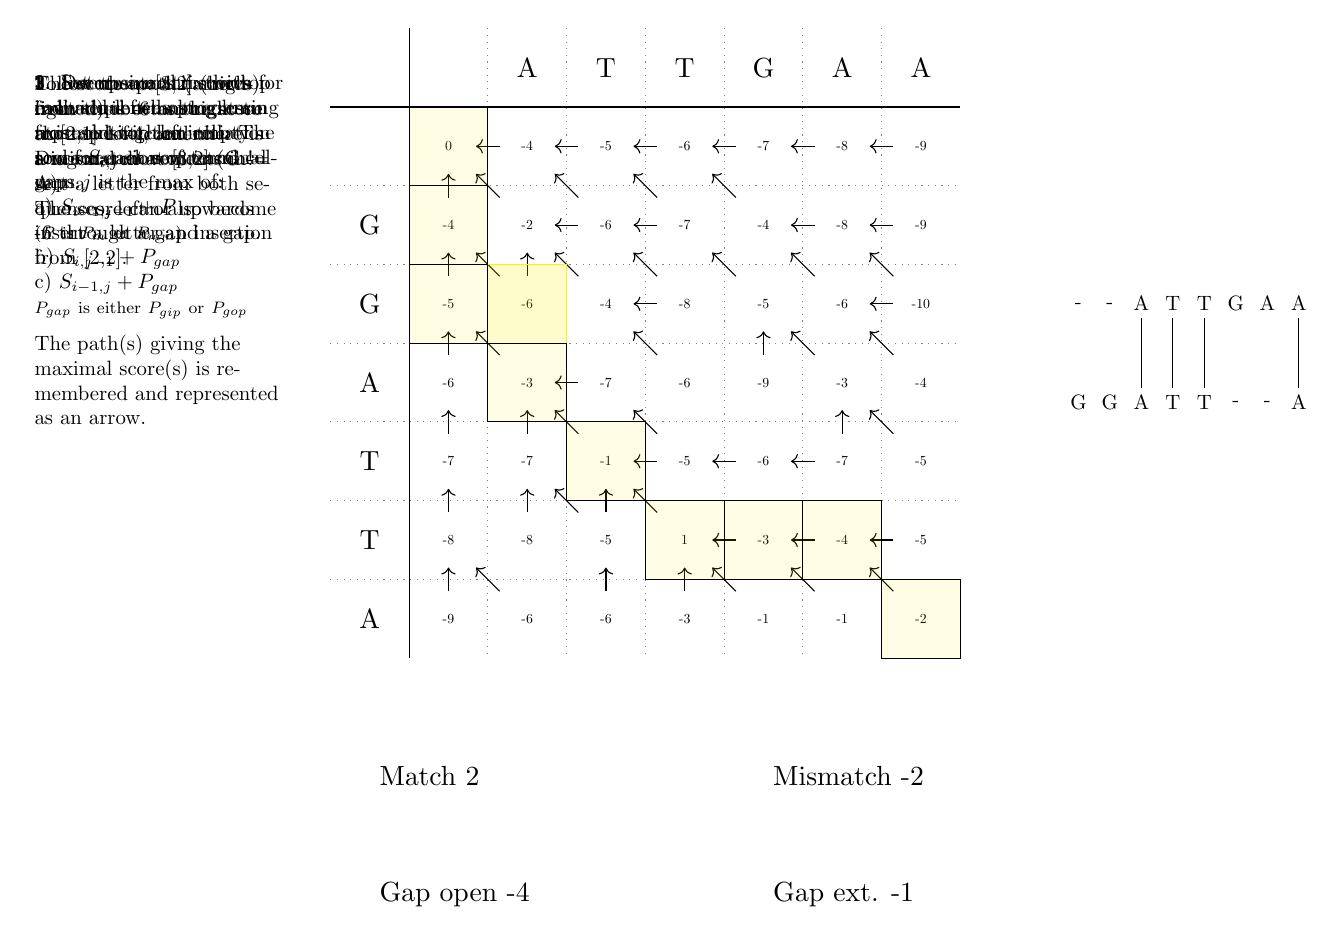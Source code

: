 \node [right] at (1,-1) {Match 2};
\node [right] at (6,-1) {Mismatch -2};
\node [right] at (1,-2.5) {Gap open -4};
\node [right] at (6,-2.5) {Gap ext. -1};

\draw [-] (0.5,7.5) -- (8.5,7.5);
\draw [-] (1.5,8.5) -- (1.5,0.5);
\draw [-, dotted, opacity=0.5] (0.5,6.5) -- (8.5,6.5);
\draw [-, dotted, opacity=0.5] (2.5,8.5) -- (2.5,0.5);
	\node at (3,8) {A};
	\draw [-, dotted, opacity=0.5] (3.5,8.5) -- (3.5,0.5);
	\node at (4,8) {T};
	\draw [-, dotted, opacity=0.5] (4.5,8.5) -- (4.5,0.5);
	\node at (5,8) {T};
	\draw [-, dotted, opacity=0.5] (5.5,8.5) -- (5.5,0.5);
	\node at (6,8) {G};
	\draw [-, dotted, opacity=0.5] (6.5,8.5) -- (6.5,0.5);
	\node at (7,8) {A};
	\draw [-, dotted, opacity=0.5] (7.5,8.5) -- (7.5,0.5);
	\node at (8,8) {A};
	\node at (1,6) {G};
	\draw [-, dotted, opacity=0.5] (0.5,5.5) -- (8.5,5.5);
	\node at (1,5) {G};
	\draw [-, dotted, opacity=0.5] (0.5,4.5) -- (8.5,4.5);
	\node at (1,4) {A};
	\draw [-, dotted, opacity=0.5] (0.5,3.5) -- (8.5,3.5);
	\node at (1,3) {T};
	\draw [-, dotted, opacity=0.5] (0.5,2.5) -- (8.5,2.5);
	\node at (1,2) {T};
	\draw [-, dotted, opacity=0.5] (0.5,1.5) -- (8.5,1.5);
	\node at (1,1) {A};



	\node [below left, align=left, scale=0.75, text width=12em] 
	at (0,8) {1. Set up a matrix with each sequence 
	along an axis and with an empty row for each sequence.};



	\node[scale=0.5] at (2,7) {0};
	\node[scale=0.5] at (3,7) {-4};
	\draw [->] (2.65, 6+1) -- (2.35, 6+1);
	\node[scale=0.5] at(4,7) {-5};
	\draw [->] (3.65,6+1) -- (3.35,6+1);
	\node[scale=0.5] at(5,7) {-6};
	\draw [->] (4.65,6+1) -- (4.35,6+1);
	\node[scale=0.5] at(6,7) {-7};
	\draw [->] (5.65,6+1) -- (5.35,6+1);
	\node[scale=0.5] at(7,7) {-8};
	\draw [->] (6.65,6+1) -- (6.35,6+1);
	\node[scale=0.5] at(8,7) {-9};
	\draw [->] (7.65,6+1) -- (7.35,6+1);
	\node[scale=0.5] at (2,6) {-4};
	\draw [->] (2,6 + 0.35) -- (2, 6 + 0.65);
	\node[scale=0.5] at(2,5) {-5};
	\draw [->] (2,6-1 + 0.35) -- (2, 6-1 + 0.65);
	\node[scale=0.5] at(2,4) {-6};
	\draw [->] (2,6-2 + 0.35) -- (2, 6-2 + 0.65);
	\node[scale=0.5] at(2,3) {-7};
	\draw [->] (2,6-3 + 0.35) -- (2, 6-3 + 0.65);
	\node[scale=0.5] at(2,2) {-8};
	\draw [->] (2,6-4 + 0.35) -- (2, 6-4 + 0.65);
	\node[scale=0.5] at(2,1) {-9};
	\draw [->] (2,6-5 + 0.35) -- (2, 6-5 + 0.65);



	\node [below left, align=left, scale=0.75, text width=12em] 
	at (0,8) {2. Insert scores in the top row and left-most column representing
	the initiation and extension of terminal gaps.};



	\node [scale=0.5] at (3,6) {-2};
	\draw [->] (2.65,6.35) -- (2.35,6.65);
	\node [scale=0.5] at (4,6) {-6};
	\draw [->] (3.65,6.35) -- (3.35,6.65);
	\draw [->] (3.65,6) -- (3.35,6);
	\node [scale=0.5] at (5,6) {-7};
	\draw [->] (4.65,6.35) -- (4.35,6.65);
	\draw [->] (4.65,6) -- (4.35,6);
	\node [scale=0.5] at (6,6) {-4};
	\draw [->] (5.65,6.35) -- (5.35,6.65);
	\node [scale=0.5] at (7,6) {-8};
	\draw [->] (6.65,6) -- (6.35,6);
	\node [scale=0.5] at (8,6) {-9};
	\draw [->] (7.65,6) -- (7.35,6);



	\node [below left, align=left, scale=0.75, text width=12em] 
	at (0,8) {3. Determine the scores for individual cells progressing from
	the top left cell. The score $S_{i,j}$ at row $i$ and column $j$ is the max of:\\
	a) $S_{i-1,j-1} + P$\\
	{\footnotesize($P$ is $P_m$ or $P_{mm}$).
	}\\
	b) $S_{i,j-1} + P_{gap}$\\
	c) $S_{i-1,j} + P_{gap}$\\
	{\footnotesize $P_{gap}$ is either $P_{gip}$ or $P_{gop}$}\\
	\vspace{0.2cm}
	The path(s) giving the maximal score(s) is remembered and represented as
	an arrow.
	};




	\node [scale=0.5] at (3,5) {-6};
	\draw [->] (2.65,5.35) -- (2.35,5.65);
	\draw [->] (3,5.35) -- (3,5.65);
	\node [scale=0.5] at (4,5) {-4};
	\draw [->] (3.65,5.35) -- (3.35,5.65);
	\node [scale=0.5] at (5,5) {-8};
	\draw [->] (4.65,5.35) -- (4.35,5.65);
	\draw [->] (4.65,5) -- (4.35,5);
	\node [scale=0.5] at (6,5) {-5};
	\draw [->] (5.65,5.35) -- (5.35,5.65);
	\node [scale=0.5] at (7,5) {-6};
	\draw [->] (6.65,5.35) -- (6.35,5.65);
	\node [scale=0.5] at (8,5) {-10};
	\draw [->] (7.65,5.35) -- (7.35,5.65);
	\draw [->] (7.65,5) -- (7.35,5);



	\draw [fill, yellow, fill opacity=0.2] (2.5,4.5) rectangle (3.5,5.5);
	\node [below left, align=left, scale=0.75, text width=12em] 
	at (0,8) {
	The score at [3,2] (highlighted) is -6 as the score at [2,1] is -4, and there is a
	mismatch at [3,2] (G != A). 

	The score can also become -6 through a gap
	insertion from [2,2].
	};




	\node [scale=0.5] at (3,4) {-3};
	\draw [->] (2.65,4.35) -- (2.35,4.65);
	\node [scale=0.5] at (4,4) {-7};
	\draw [->] (3.65,4) -- (3.35,4);
	\node [scale=0.5] at (5,4) {-6};
	\draw [->] (4.65,4.35) -- (4.35,4.65);
	\node [scale=0.5] at (6,4) {-9};
	\draw [->] (6,4.35) -- (6,4.65);
	\node [scale=0.5] at (7,4) {-3};
	\draw [->] (6.65,4.35) -- (6.35,4.65);
	\node [scale=0.5] at (8,4) {-4};
	\draw [->] (7.65,4.35) -- (7.35,4.65);


	\node [scale=0.5] at (3,3) {-7};
	\draw [->] (3,3.35) -- (3,3.65);
	\node [scale=0.5] at (4,3) {-1};
	\draw [->] (3.65,3.35) -- (3.35,3.65);
	\node [scale=0.5] at (5,3) {-5};
	\draw [->] (4.65,3.35) -- (4.35,3.65);
	\draw [->] (4.65,3) -- (4.35,3);
	\node [scale=0.5] at (6,3) {-6};
	\draw [->] (5.65,3) -- (5.35,3);
	\node [scale=0.5] at (7,3) {-7};
	\draw [->] (6.65,3) -- (6.35,3);
	\draw [->] (7,3.35) -- (7,3.65);
	\node [scale=0.5] at (8,3) {-5};
	\draw [->] (7.65,3.35) -- (7.35,3.65);


	\node [scale=0.5] at (3,2) {-8};
	\draw [->] (3,2.35) -- (3,2.65);
	\node [scale=0.5] at (4,2) {-5};
	\draw [->] (3.65,2.35) -- (3.35,2.65);
	\draw [->] (4,2.35) -- (4,2.65);
	\node [scale=0.5] at (5,2) {1};
	\draw [->] (4.65,2.35) -- (4.35,2.65);
	\node [scale=0.5] at (6,2) {-3};
	\draw [->] (5.65,2) -- (5.35,2);
	\node [scale=0.5] at (7,2) {-4};
	\draw [->] (6.65,2) -- (6.35,2);
	\node [scale=0.5] at (8,2) {-5};
	\draw [->] (7.65,2) -- (7.35,2);


	\node [scale=0.5] at (3,1) {-6};
	\draw [->] (2.65,1.35) -- (2.35,1.65);
	\node [scale=0.5] at (4,1) {-6};
	\draw [->] (4,1.35) -- (4,1.65);
	\node [scale=0.5] at (5,1) {-3};
	\draw [->] (5,1.35) -- (5,1.65);
	\node [scale=0.5] at (6,1) {-1};
	\draw [->] (5.65,1.35) -- (5.35,1.65);
	\node [scale=0.5] at (7,1) {-1};
	\draw [->] (6.65,1.35) -- (6.35,1.65);
	\node [scale=0.5] at (8,1) {-2};
	\draw [->] (7.65,1.35) -- (7.35,1.65);

\draw [fill=yellow, fill opacity=0.1] (7.5,0.5) rectangle (8.5,1.5);


\draw [fill=yellow, fill opacity=0.1] (6.5,1.5) rectangle (7.5,2.5);


\draw [fill=yellow, fill opacity=0.1] (5.5,1.5) rectangle (6.5,2.5);


\draw [fill=yellow, fill opacity=0.1] (4.5,1.5) rectangle (5.5,2.5);


\draw [fill=yellow, fill opacity=0.1] (3.5,2.5) rectangle (4.5,3.5);


\draw [fill=yellow, fill opacity=0.1] (2.5,3.5) rectangle (3.5,4.5);


\draw [fill=yellow, fill opacity=0.1] (1.5,4.5) rectangle (2.5,5.5);


\draw [fill=yellow, fill opacity=0.1] (1.5,5.5) rectangle (2.5,6.5);


\draw [fill=yellow, fill opacity=0.1] (1.5,6.5) rectangle (2.5,7.5);



	\node [below left, align=left, scale=0.75, text width=12em] 
	at (0,8) {
	Follow the path (arrows) from the bottom right to
	the top left corner.

	Diagonal movements insert a letter from both sequences,
	left or upwards insert a letter and a gap.
	};



\node [scale=0.75] (s1) at (10 + 0/2.5, 5) {-};
\node [scale=0.75] (s2) at (10 + 0/2.5, 5-1.25) {G};
\node [scale=0.75] (s1) at (10 + 1/2.5, 5) {-};
\node [scale=0.75] (s2) at (10 + 1/2.5, 5-1.25) {G};
\node [scale=0.75] (s1) at (10 + 2/2.5, 5) {A};
\node [scale=0.75] (s2) at (10 + 2/2.5, 5-1.25) {A};
\draw [-] (s1) -- (s2);
\node [scale=0.75] (s1) at (10 + 3/2.5, 5) {T};
\node [scale=0.75] (s2) at (10 + 3/2.5, 5-1.25) {T};
\draw [-] (s1) -- (s2);
\node [scale=0.75] (s1) at (10 + 4/2.5, 5) {T};
\node [scale=0.75] (s2) at (10 + 4/2.5, 5-1.25) {T};
\draw [-] (s1) -- (s2);
\node [scale=0.75] (s1) at (10 + 5/2.5, 5) {G};
\node [scale=0.75] (s2) at (10 + 5/2.5, 5-1.25) {-};
\node [scale=0.75] (s1) at (10 + 6/2.5, 5) {A};
\node [scale=0.75] (s2) at (10 + 6/2.5, 5-1.25) {-};
\node [scale=0.75] (s1) at (10 + 7/2.5, 5) {A};
\node [scale=0.75] (s2) at (10 + 7/2.5, 5-1.25) {A};
\draw [-] (s1) -- (s2);

